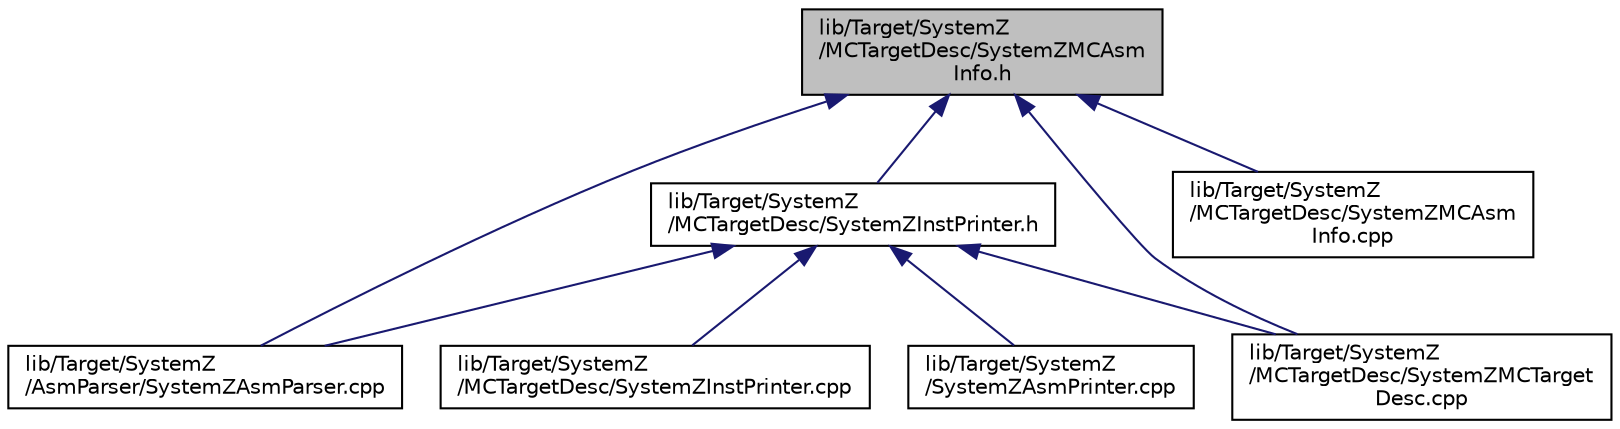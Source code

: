 digraph "lib/Target/SystemZ/MCTargetDesc/SystemZMCAsmInfo.h"
{
 // LATEX_PDF_SIZE
  bgcolor="transparent";
  edge [fontname="Helvetica",fontsize="10",labelfontname="Helvetica",labelfontsize="10"];
  node [fontname="Helvetica",fontsize="10",shape=record];
  Node1 [label="lib/Target/SystemZ\l/MCTargetDesc/SystemZMCAsm\lInfo.h",height=0.2,width=0.4,color="black", fillcolor="grey75", style="filled", fontcolor="black",tooltip=" "];
  Node1 -> Node2 [dir="back",color="midnightblue",fontsize="10",style="solid",fontname="Helvetica"];
  Node2 [label="lib/Target/SystemZ\l/AsmParser/SystemZAsmParser.cpp",height=0.2,width=0.4,color="black",URL="$SystemZAsmParser_8cpp.html",tooltip=" "];
  Node1 -> Node3 [dir="back",color="midnightblue",fontsize="10",style="solid",fontname="Helvetica"];
  Node3 [label="lib/Target/SystemZ\l/MCTargetDesc/SystemZInstPrinter.h",height=0.2,width=0.4,color="black",URL="$SystemZInstPrinter_8h.html",tooltip=" "];
  Node3 -> Node2 [dir="back",color="midnightblue",fontsize="10",style="solid",fontname="Helvetica"];
  Node3 -> Node4 [dir="back",color="midnightblue",fontsize="10",style="solid",fontname="Helvetica"];
  Node4 [label="lib/Target/SystemZ\l/MCTargetDesc/SystemZInstPrinter.cpp",height=0.2,width=0.4,color="black",URL="$SystemZInstPrinter_8cpp.html",tooltip=" "];
  Node3 -> Node5 [dir="back",color="midnightblue",fontsize="10",style="solid",fontname="Helvetica"];
  Node5 [label="lib/Target/SystemZ\l/MCTargetDesc/SystemZMCTarget\lDesc.cpp",height=0.2,width=0.4,color="black",URL="$SystemZMCTargetDesc_8cpp.html",tooltip=" "];
  Node3 -> Node6 [dir="back",color="midnightblue",fontsize="10",style="solid",fontname="Helvetica"];
  Node6 [label="lib/Target/SystemZ\l/SystemZAsmPrinter.cpp",height=0.2,width=0.4,color="black",URL="$SystemZAsmPrinter_8cpp.html",tooltip=" "];
  Node1 -> Node7 [dir="back",color="midnightblue",fontsize="10",style="solid",fontname="Helvetica"];
  Node7 [label="lib/Target/SystemZ\l/MCTargetDesc/SystemZMCAsm\lInfo.cpp",height=0.2,width=0.4,color="black",URL="$SystemZMCAsmInfo_8cpp.html",tooltip=" "];
  Node1 -> Node5 [dir="back",color="midnightblue",fontsize="10",style="solid",fontname="Helvetica"];
}

